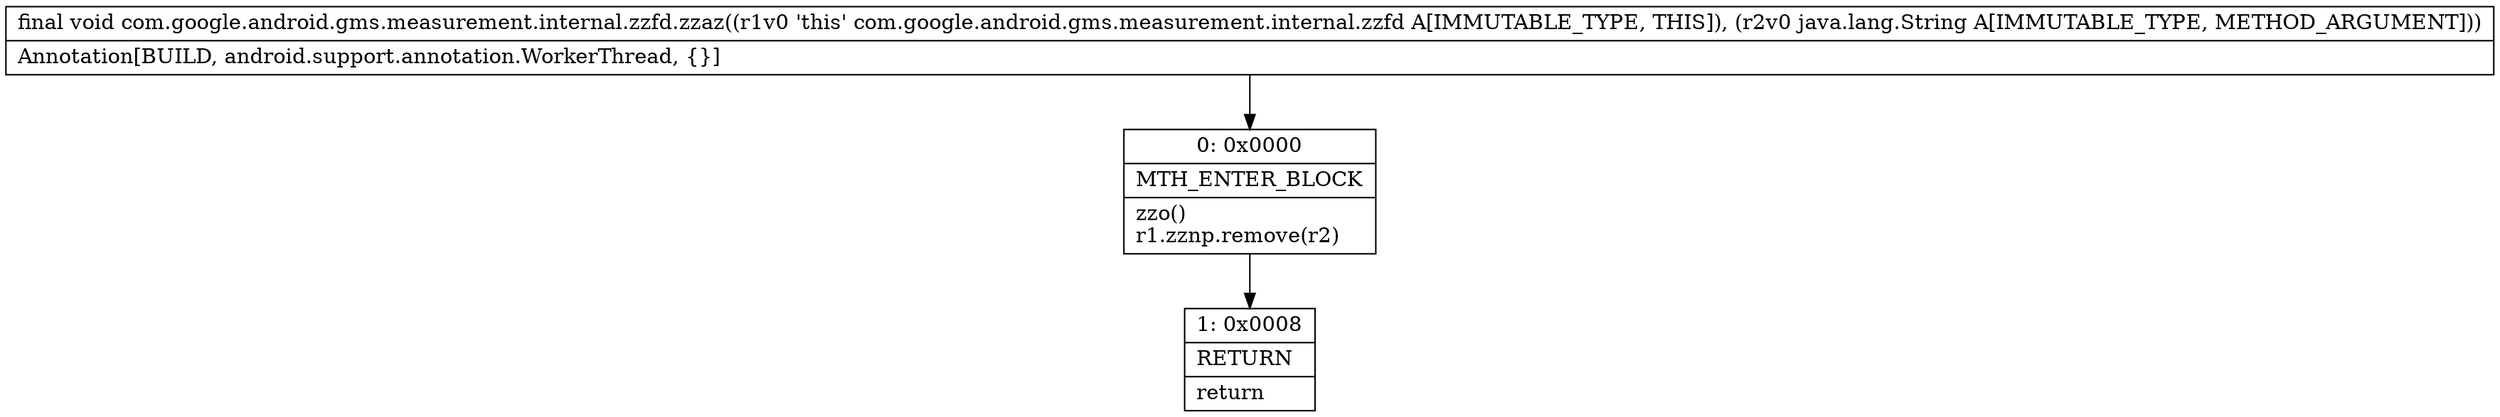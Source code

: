 digraph "CFG forcom.google.android.gms.measurement.internal.zzfd.zzaz(Ljava\/lang\/String;)V" {
Node_0 [shape=record,label="{0\:\ 0x0000|MTH_ENTER_BLOCK\l|zzo()\lr1.zznp.remove(r2)\l}"];
Node_1 [shape=record,label="{1\:\ 0x0008|RETURN\l|return\l}"];
MethodNode[shape=record,label="{final void com.google.android.gms.measurement.internal.zzfd.zzaz((r1v0 'this' com.google.android.gms.measurement.internal.zzfd A[IMMUTABLE_TYPE, THIS]), (r2v0 java.lang.String A[IMMUTABLE_TYPE, METHOD_ARGUMENT]))  | Annotation[BUILD, android.support.annotation.WorkerThread, \{\}]\l}"];
MethodNode -> Node_0;
Node_0 -> Node_1;
}

